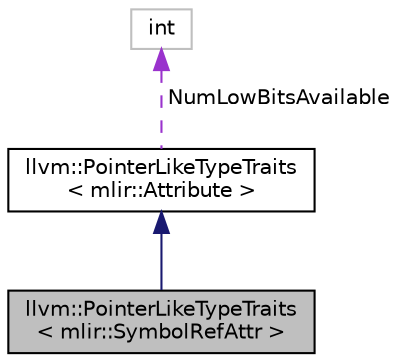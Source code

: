digraph "llvm::PointerLikeTypeTraits&lt; mlir::SymbolRefAttr &gt;"
{
  bgcolor="transparent";
  edge [fontname="Helvetica",fontsize="10",labelfontname="Helvetica",labelfontsize="10"];
  node [fontname="Helvetica",fontsize="10",shape=record];
  Node2 [label="llvm::PointerLikeTypeTraits\l\< mlir::SymbolRefAttr \>",height=0.2,width=0.4,color="black", fillcolor="grey75", style="filled", fontcolor="black"];
  Node3 -> Node2 [dir="back",color="midnightblue",fontsize="10",style="solid",fontname="Helvetica"];
  Node3 [label="llvm::PointerLikeTypeTraits\l\< mlir::Attribute \>",height=0.2,width=0.4,color="black",URL="$structllvm_1_1PointerLikeTypeTraits_3_01mlir_1_1Attribute_01_4.html",tooltip="Allow LLVM to steal the low bits of Attributes. "];
  Node4 -> Node3 [dir="back",color="darkorchid3",fontsize="10",style="dashed",label=" NumLowBitsAvailable" ,fontname="Helvetica"];
  Node4 [label="int",height=0.2,width=0.4,color="grey75"];
}
